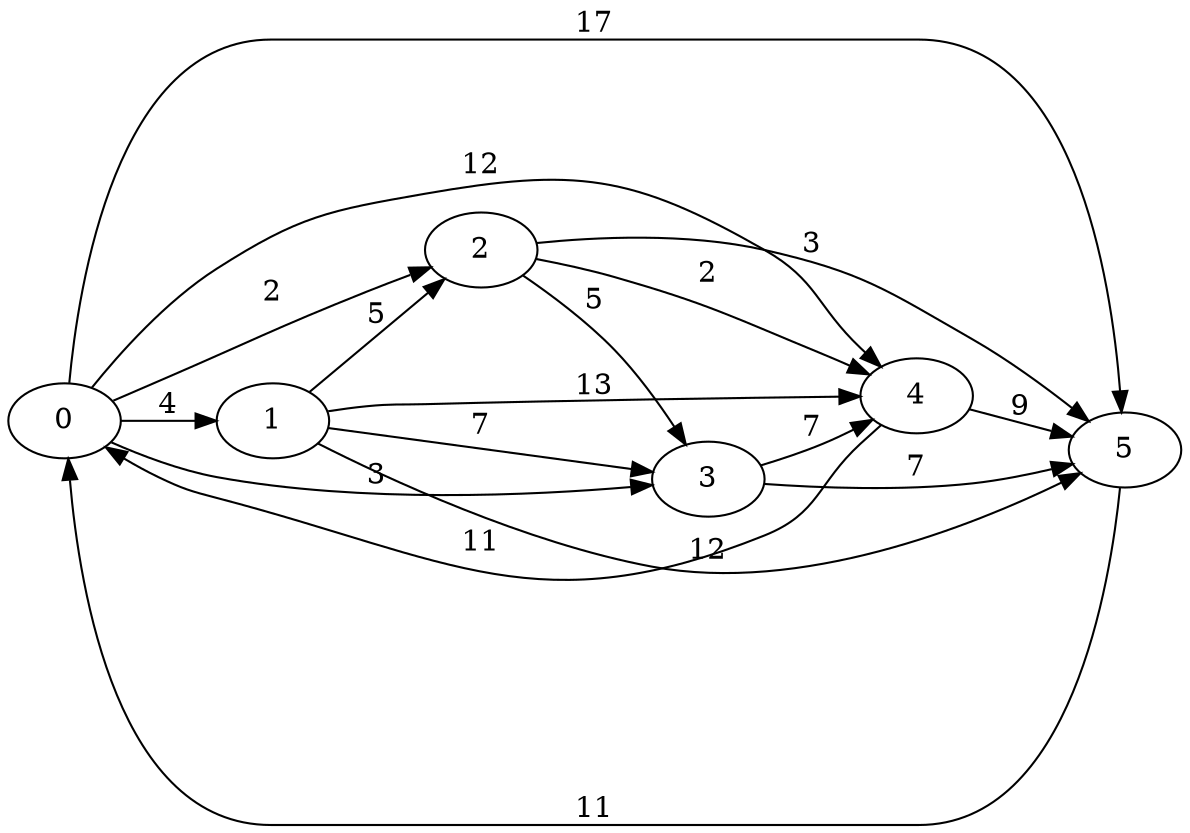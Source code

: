 digraph {
rankdir=LR;
K=0.6;
0 -> 1 [label = 4];
0 -> 2 [label = 2];
0 -> 3 [label = 3];
0 -> 4 [label = 12];
0 -> 5 [label = 17];
1 -> 2 [label = 5];
1 -> 3 [label = 7];
1 -> 4 [label = 13];
1 -> 5 [label = 12];
2 -> 3 [label = 5];
2 -> 4 [label = 2];
2 -> 5 [label = 3];
3 -> 4 [label = 7];
3 -> 5 [label = 7];
4 -> 0 [label = 11];
4 -> 5 [label = 9];
5 -> 0 [label = 11];
}
